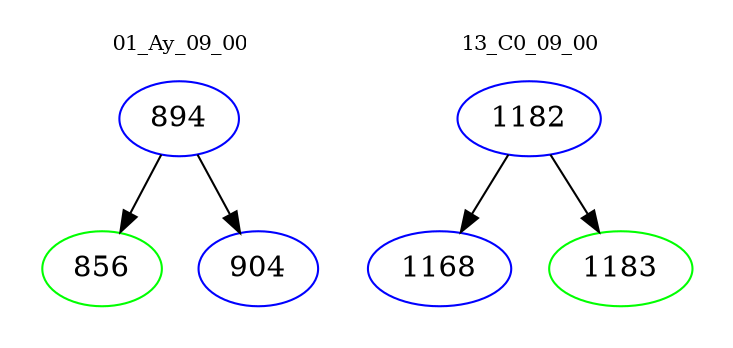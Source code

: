 digraph{
subgraph cluster_0 {
color = white
label = "01_Ay_09_00";
fontsize=10;
T0_894 [label="894", color="blue"]
T0_894 -> T0_856 [color="black"]
T0_856 [label="856", color="green"]
T0_894 -> T0_904 [color="black"]
T0_904 [label="904", color="blue"]
}
subgraph cluster_1 {
color = white
label = "13_C0_09_00";
fontsize=10;
T1_1182 [label="1182", color="blue"]
T1_1182 -> T1_1168 [color="black"]
T1_1168 [label="1168", color="blue"]
T1_1182 -> T1_1183 [color="black"]
T1_1183 [label="1183", color="green"]
}
}
